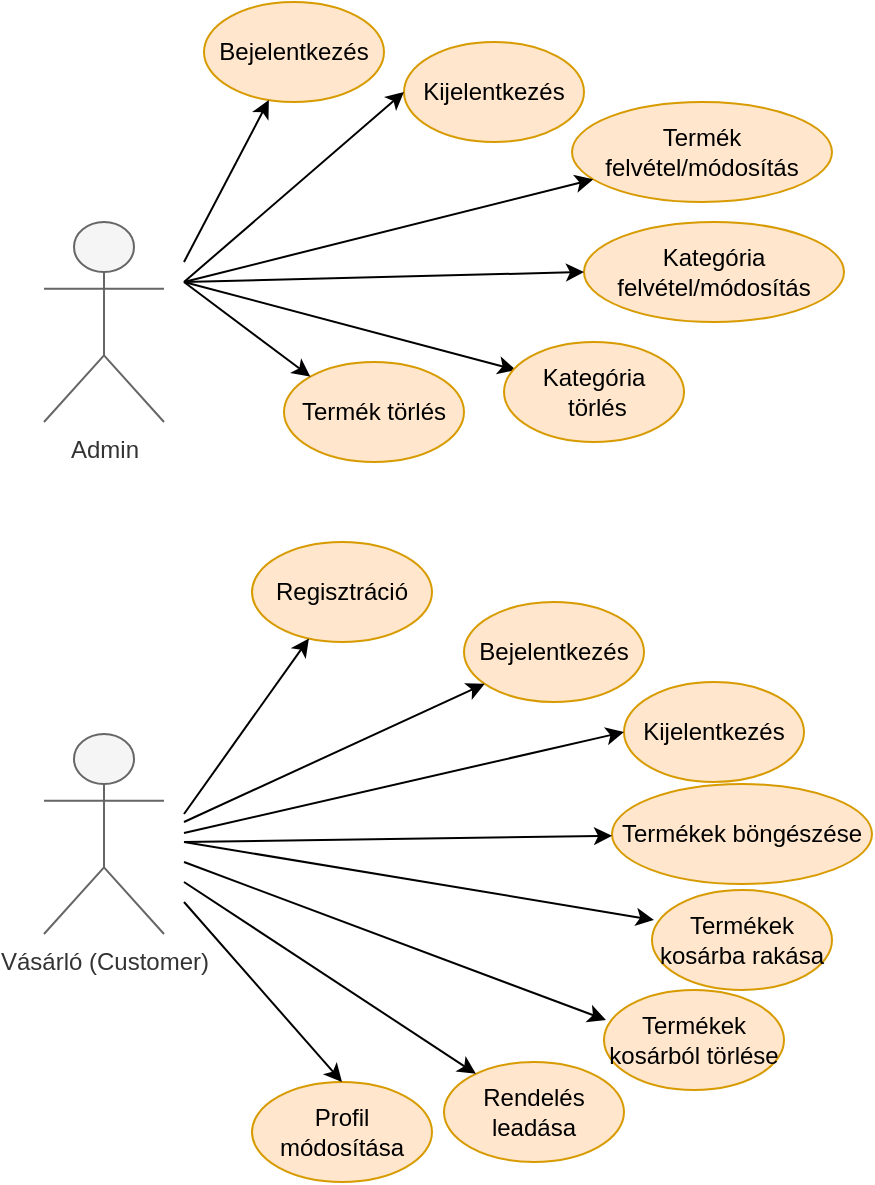 <mxfile version="20.6.0" type="device"><diagram id="eovD-qudOI9LDbM5KFXO" name="1 oldal"><mxGraphModel dx="1422" dy="762" grid="1" gridSize="10" guides="1" tooltips="1" connect="1" arrows="1" fold="1" page="1" pageScale="1" pageWidth="827" pageHeight="1169" math="0" shadow="0"><root><mxCell id="0"/><mxCell id="1" parent="0"/><mxCell id="fiUwemMW7zzqWqoSVeRK-1" value="Admin" style="shape=umlActor;verticalLabelPosition=bottom;verticalAlign=top;html=1;outlineConnect=0;fillColor=#f5f5f5;fontColor=#333333;strokeColor=#666666;" parent="1" vertex="1"><mxGeometry x="130" y="130" width="60" height="100" as="geometry"/></mxCell><mxCell id="fiUwemMW7zzqWqoSVeRK-5" value="Bejelentkezés" style="ellipse;whiteSpace=wrap;html=1;fillColor=#ffe6cc;strokeColor=#d79b00;" parent="1" vertex="1"><mxGeometry x="210" y="20" width="90" height="50" as="geometry"/></mxCell><mxCell id="fiUwemMW7zzqWqoSVeRK-6" value="Kijelentkezés" style="ellipse;whiteSpace=wrap;html=1;fillColor=#ffe6cc;strokeColor=#d79b00;" parent="1" vertex="1"><mxGeometry x="310" y="40" width="90" height="50" as="geometry"/></mxCell><mxCell id="fiUwemMW7zzqWqoSVeRK-7" value="Termék felvétel/módosítás" style="ellipse;whiteSpace=wrap;html=1;fillColor=#ffe6cc;strokeColor=#d79b00;" parent="1" vertex="1"><mxGeometry x="394" y="70" width="130" height="50" as="geometry"/></mxCell><mxCell id="fiUwemMW7zzqWqoSVeRK-8" value="Termék törlés" style="ellipse;whiteSpace=wrap;html=1;fillColor=#ffe6cc;strokeColor=#d79b00;" parent="1" vertex="1"><mxGeometry x="250" y="200" width="90" height="50" as="geometry"/></mxCell><mxCell id="Ng1lRtcmu4HXBee4828b-1" value="" style="endArrow=classic;html=1;rounded=0;" parent="1" target="fiUwemMW7zzqWqoSVeRK-5" edge="1"><mxGeometry width="50" height="50" relative="1" as="geometry"><mxPoint x="200" y="150" as="sourcePoint"/><mxPoint x="440" y="370" as="targetPoint"/></mxGeometry></mxCell><mxCell id="Ng1lRtcmu4HXBee4828b-2" value="" style="endArrow=classic;html=1;rounded=0;entryX=0;entryY=0.5;entryDx=0;entryDy=0;" parent="1" target="fiUwemMW7zzqWqoSVeRK-6" edge="1"><mxGeometry width="50" height="50" relative="1" as="geometry"><mxPoint x="200" y="160" as="sourcePoint"/><mxPoint x="346.89" y="148.294" as="targetPoint"/></mxGeometry></mxCell><mxCell id="Ng1lRtcmu4HXBee4828b-3" value="" style="endArrow=classic;html=1;rounded=0;" parent="1" target="fiUwemMW7zzqWqoSVeRK-7" edge="1"><mxGeometry width="50" height="50" relative="1" as="geometry"><mxPoint x="200" y="160" as="sourcePoint"/><mxPoint x="370" y="195" as="targetPoint"/></mxGeometry></mxCell><mxCell id="Ng1lRtcmu4HXBee4828b-4" value="" style="endArrow=classic;html=1;rounded=0;entryX=0;entryY=0;entryDx=0;entryDy=0;" parent="1" target="fiUwemMW7zzqWqoSVeRK-8" edge="1"><mxGeometry width="50" height="50" relative="1" as="geometry"><mxPoint x="200" y="160" as="sourcePoint"/><mxPoint x="380" y="205" as="targetPoint"/></mxGeometry></mxCell><mxCell id="Ng1lRtcmu4HXBee4828b-14" value="Vásárló (Customer)" style="shape=umlActor;verticalLabelPosition=bottom;verticalAlign=top;html=1;outlineConnect=0;fillColor=#f5f5f5;fontColor=#333333;strokeColor=#666666;" parent="1" vertex="1"><mxGeometry x="130" y="386" width="60" height="100" as="geometry"/></mxCell><mxCell id="Ng1lRtcmu4HXBee4828b-15" value="Regisztráció" style="ellipse;whiteSpace=wrap;html=1;fillColor=#ffe6cc;strokeColor=#d79b00;" parent="1" vertex="1"><mxGeometry x="234" y="290" width="90" height="50" as="geometry"/></mxCell><mxCell id="Ng1lRtcmu4HXBee4828b-16" value="Kijelentkezés" style="ellipse;whiteSpace=wrap;html=1;fillColor=#ffe6cc;strokeColor=#d79b00;" parent="1" vertex="1"><mxGeometry x="420" y="360" width="90" height="50" as="geometry"/></mxCell><mxCell id="Ng1lRtcmu4HXBee4828b-17" value="Termékek böngészése" style="ellipse;whiteSpace=wrap;html=1;fillColor=#ffe6cc;strokeColor=#d79b00;" parent="1" vertex="1"><mxGeometry x="414" y="411" width="130" height="50" as="geometry"/></mxCell><mxCell id="Ng1lRtcmu4HXBee4828b-18" value="Termékek kosárba rakása" style="ellipse;whiteSpace=wrap;html=1;fillColor=#ffe6cc;strokeColor=#d79b00;" parent="1" vertex="1"><mxGeometry x="434" y="464" width="90" height="50" as="geometry"/></mxCell><mxCell id="Ng1lRtcmu4HXBee4828b-19" value="" style="endArrow=classic;html=1;rounded=0;" parent="1" target="Ng1lRtcmu4HXBee4828b-15" edge="1"><mxGeometry width="50" height="50" relative="1" as="geometry"><mxPoint x="200" y="426" as="sourcePoint"/><mxPoint x="440" y="606" as="targetPoint"/></mxGeometry></mxCell><mxCell id="Ng1lRtcmu4HXBee4828b-20" value="" style="endArrow=classic;html=1;rounded=0;entryX=0;entryY=0.5;entryDx=0;entryDy=0;" parent="1" target="Ng1lRtcmu4HXBee4828b-16" edge="1"><mxGeometry width="50" height="50" relative="1" as="geometry"><mxPoint x="200" y="435.535" as="sourcePoint"/><mxPoint x="346.89" y="384.294" as="targetPoint"/></mxGeometry></mxCell><mxCell id="Ng1lRtcmu4HXBee4828b-21" value="" style="endArrow=classic;html=1;rounded=0;" parent="1" target="Ng1lRtcmu4HXBee4828b-17" edge="1"><mxGeometry width="50" height="50" relative="1" as="geometry"><mxPoint x="200" y="440" as="sourcePoint"/><mxPoint x="370" y="431" as="targetPoint"/></mxGeometry></mxCell><mxCell id="Ng1lRtcmu4HXBee4828b-22" value="" style="endArrow=classic;html=1;rounded=0;entryX=0.011;entryY=0.3;entryDx=0;entryDy=0;entryPerimeter=0;" parent="1" target="Ng1lRtcmu4HXBee4828b-18" edge="1"><mxGeometry width="50" height="50" relative="1" as="geometry"><mxPoint x="200" y="440" as="sourcePoint"/><mxPoint x="380" y="441" as="targetPoint"/></mxGeometry></mxCell><mxCell id="Ng1lRtcmu4HXBee4828b-23" value="Bejelentkezés" style="ellipse;whiteSpace=wrap;html=1;fillColor=#ffe6cc;strokeColor=#d79b00;" parent="1" vertex="1"><mxGeometry x="340" y="320" width="90" height="50" as="geometry"/></mxCell><mxCell id="Ng1lRtcmu4HXBee4828b-24" value="" style="endArrow=classic;html=1;rounded=0;" parent="1" target="Ng1lRtcmu4HXBee4828b-23" edge="1"><mxGeometry width="50" height="50" relative="1" as="geometry"><mxPoint x="200" y="430" as="sourcePoint"/><mxPoint x="515" y="641" as="targetPoint"/></mxGeometry></mxCell><mxCell id="Ng1lRtcmu4HXBee4828b-25" value="Termékek kosárból törlése" style="ellipse;whiteSpace=wrap;html=1;fillColor=#ffe6cc;strokeColor=#d79b00;" parent="1" vertex="1"><mxGeometry x="410" y="514" width="90" height="50" as="geometry"/></mxCell><mxCell id="Ng1lRtcmu4HXBee4828b-26" value="" style="endArrow=classic;html=1;rounded=0;entryX=0.011;entryY=0.3;entryDx=0;entryDy=0;entryPerimeter=0;" parent="1" target="Ng1lRtcmu4HXBee4828b-25" edge="1"><mxGeometry width="50" height="50" relative="1" as="geometry"><mxPoint x="200" y="450" as="sourcePoint"/><mxPoint x="360" y="485" as="targetPoint"/></mxGeometry></mxCell><mxCell id="Ng1lRtcmu4HXBee4828b-27" value="Rendelés leadása" style="ellipse;whiteSpace=wrap;html=1;fillColor=#ffe6cc;strokeColor=#d79b00;" parent="1" vertex="1"><mxGeometry x="330" y="550" width="90" height="50" as="geometry"/></mxCell><mxCell id="Ng1lRtcmu4HXBee4828b-28" value="" style="endArrow=classic;html=1;rounded=0;" parent="1" target="Ng1lRtcmu4HXBee4828b-27" edge="1"><mxGeometry width="50" height="50" relative="1" as="geometry"><mxPoint x="200" y="460" as="sourcePoint"/><mxPoint x="289" y="535" as="targetPoint"/></mxGeometry></mxCell><mxCell id="Ng1lRtcmu4HXBee4828b-29" value="Profil módosítása" style="ellipse;whiteSpace=wrap;html=1;fillColor=#ffe6cc;strokeColor=#d79b00;" parent="1" vertex="1"><mxGeometry x="234" y="560" width="90" height="50" as="geometry"/></mxCell><mxCell id="Ng1lRtcmu4HXBee4828b-30" value="" style="endArrow=classic;html=1;rounded=0;entryX=0.5;entryY=0;entryDx=0;entryDy=0;" parent="1" target="Ng1lRtcmu4HXBee4828b-29" edge="1"><mxGeometry width="50" height="50" relative="1" as="geometry"><mxPoint x="200" y="470" as="sourcePoint"/><mxPoint x="355.947" y="565.908" as="targetPoint"/></mxGeometry></mxCell><mxCell id="lnIGZYA5B6HPbpOdOfyR-1" value="Kategória felvétel/módosítás" style="ellipse;whiteSpace=wrap;html=1;fillColor=#ffe6cc;strokeColor=#d79b00;" vertex="1" parent="1"><mxGeometry x="400" y="130" width="130" height="50" as="geometry"/></mxCell><mxCell id="lnIGZYA5B6HPbpOdOfyR-2" value="" style="endArrow=classic;html=1;rounded=0;entryX=0;entryY=0.5;entryDx=0;entryDy=0;" edge="1" parent="1" target="lnIGZYA5B6HPbpOdOfyR-1"><mxGeometry width="50" height="50" relative="1" as="geometry"><mxPoint x="200" y="160" as="sourcePoint"/><mxPoint x="414.564" y="118.662" as="targetPoint"/></mxGeometry></mxCell><mxCell id="lnIGZYA5B6HPbpOdOfyR-3" value="" style="endArrow=classic;html=1;rounded=0;entryX=0.067;entryY=0.28;entryDx=0;entryDy=0;entryPerimeter=0;" edge="1" parent="1" target="lnIGZYA5B6HPbpOdOfyR-4"><mxGeometry width="50" height="50" relative="1" as="geometry"><mxPoint x="200" y="160" as="sourcePoint"/><mxPoint x="370" y="200" as="targetPoint"/></mxGeometry></mxCell><mxCell id="lnIGZYA5B6HPbpOdOfyR-4" value="Kategória&lt;br&gt;&amp;nbsp;törlés" style="ellipse;whiteSpace=wrap;html=1;fillColor=#ffe6cc;strokeColor=#d79b00;" vertex="1" parent="1"><mxGeometry x="360" y="190" width="90" height="50" as="geometry"/></mxCell></root></mxGraphModel></diagram></mxfile>